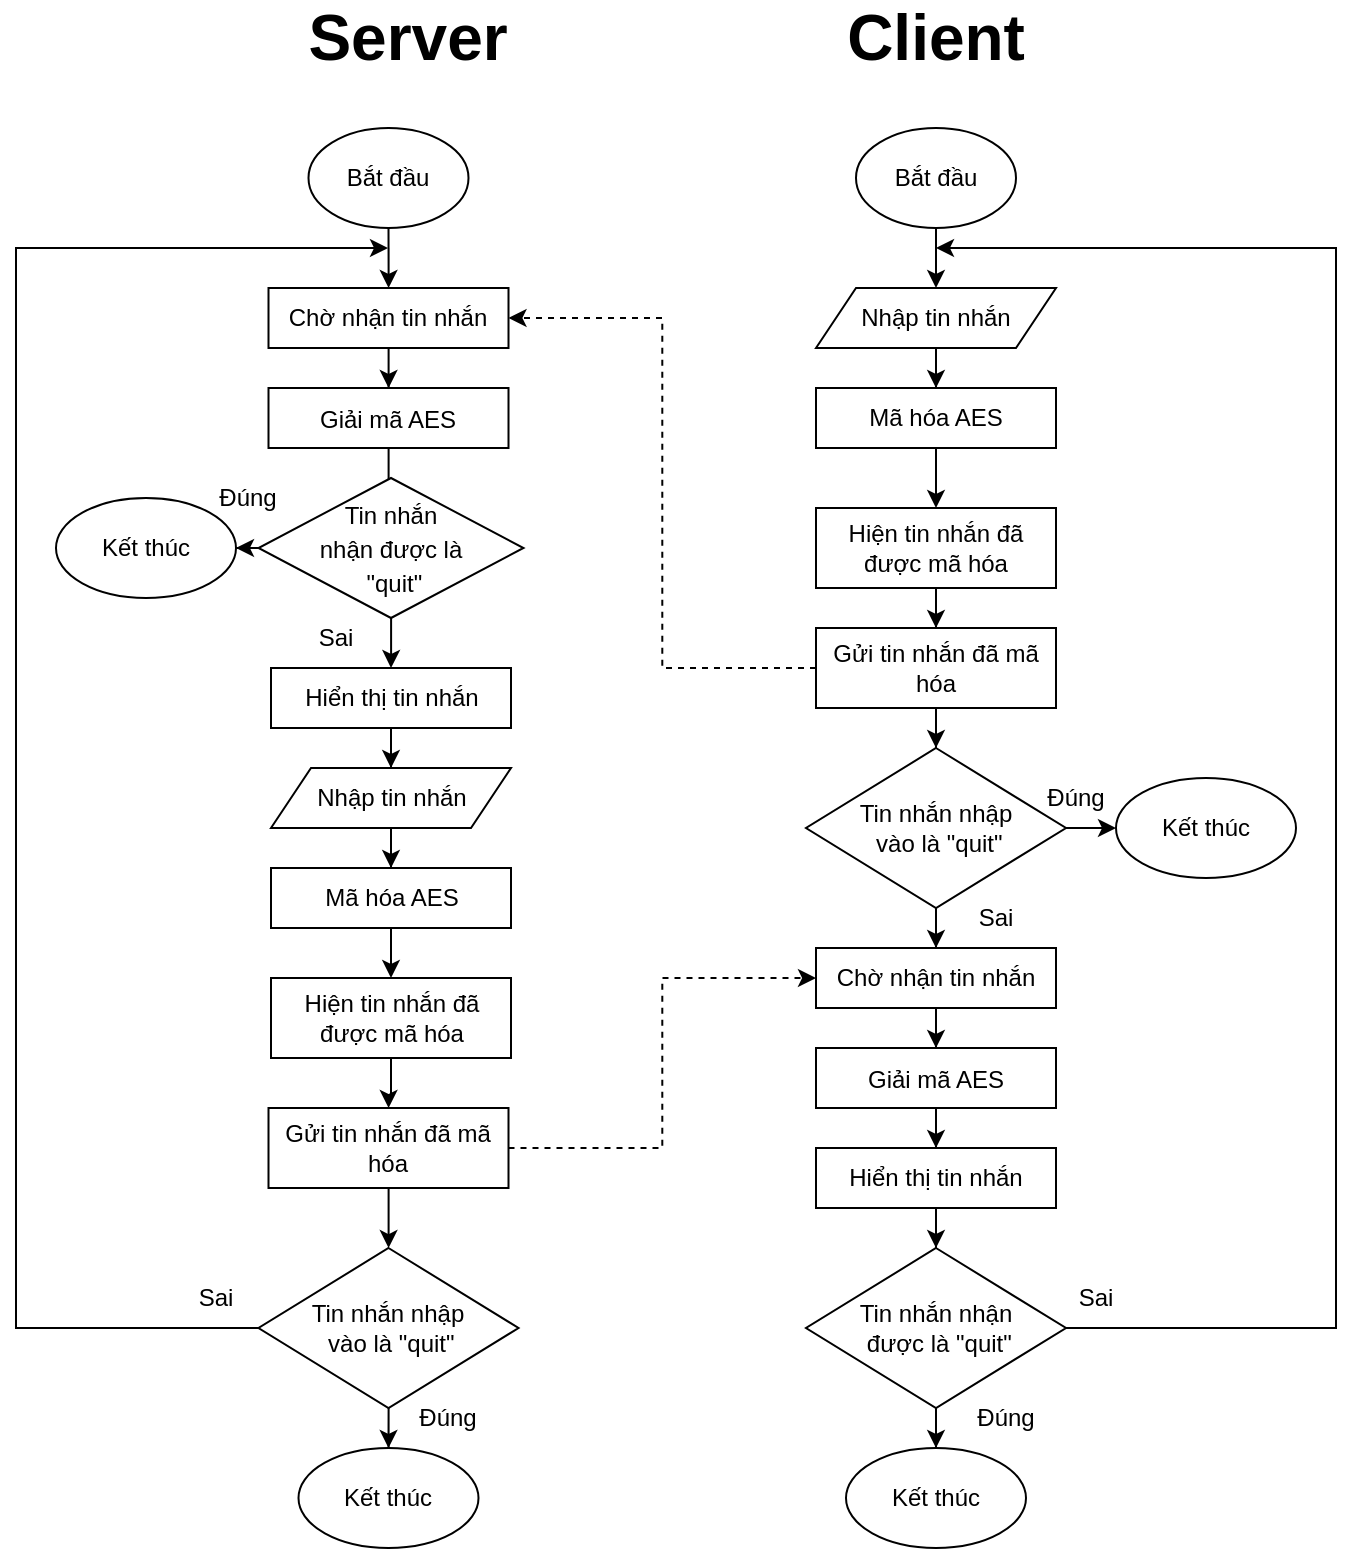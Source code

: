 <mxfile version="16.5.3" type="github">
  <diagram id="XUIQ0owQ226IPFAhlH9e" name="Page-1">
    <mxGraphModel dx="1038" dy="571" grid="1" gridSize="10" guides="1" tooltips="1" connect="1" arrows="1" fold="1" page="1" pageScale="1" pageWidth="827" pageHeight="1169" math="0" shadow="0">
      <root>
        <mxCell id="0" />
        <mxCell id="1" parent="0" />
        <mxCell id="vDryYQNX-0aa7Fd8NcH6-23" value="" style="edgeStyle=orthogonalEdgeStyle;rounded=0;orthogonalLoop=1;jettySize=auto;html=1;fontSize=14;exitX=0.5;exitY=1;exitDx=0;exitDy=0;" parent="1" source="HKlwPezJFs6IZaKpspWk-2" target="vDryYQNX-0aa7Fd8NcH6-7" edge="1">
          <mxGeometry relative="1" as="geometry">
            <mxPoint x="570" y="350" as="sourcePoint" />
          </mxGeometry>
        </mxCell>
        <mxCell id="vDryYQNX-0aa7Fd8NcH6-15" value="" style="edgeStyle=orthogonalEdgeStyle;rounded=0;orthogonalLoop=1;jettySize=auto;html=1;fontSize=14;" parent="1" source="vDryYQNX-0aa7Fd8NcH6-6" target="vDryYQNX-0aa7Fd8NcH6-9" edge="1">
          <mxGeometry relative="1" as="geometry" />
        </mxCell>
        <mxCell id="vDryYQNX-0aa7Fd8NcH6-6" value="&lt;font style=&quot;font-size: 12px&quot;&gt;Nhập tin nhắn&lt;/font&gt;" style="shape=parallelogram;perimeter=parallelogramPerimeter;whiteSpace=wrap;html=1;fixedSize=1;fontSize=12;" parent="1" vertex="1">
          <mxGeometry x="217.5" y="440" width="120" height="30" as="geometry" />
        </mxCell>
        <mxCell id="vDryYQNX-0aa7Fd8NcH6-35" value="" style="edgeStyle=orthogonalEdgeStyle;rounded=0;orthogonalLoop=1;jettySize=auto;html=1;fontSize=14;" parent="1" source="vDryYQNX-0aa7Fd8NcH6-7" target="HKlwPezJFs6IZaKpspWk-4" edge="1">
          <mxGeometry relative="1" as="geometry">
            <mxPoint x="550" y="370" as="targetPoint" />
          </mxGeometry>
        </mxCell>
        <mxCell id="vDryYQNX-0aa7Fd8NcH6-7" value="Mã hóa AES" style="rounded=0;whiteSpace=wrap;html=1;fontSize=12;" parent="1" vertex="1">
          <mxGeometry x="490" y="250" width="120" height="30" as="geometry" />
        </mxCell>
        <mxCell id="vDryYQNX-0aa7Fd8NcH6-31" value="" style="edgeStyle=orthogonalEdgeStyle;rounded=0;orthogonalLoop=1;jettySize=auto;html=1;fontSize=14;" parent="1" source="vDryYQNX-0aa7Fd8NcH6-8" target="vDryYQNX-0aa7Fd8NcH6-30" edge="1">
          <mxGeometry relative="1" as="geometry" />
        </mxCell>
        <mxCell id="vDryYQNX-0aa7Fd8NcH6-8" value="&lt;font style=&quot;font-size: 12px&quot;&gt;Giải mã AES&lt;/font&gt;" style="rounded=0;whiteSpace=wrap;html=1;fontSize=14;" parent="1" vertex="1">
          <mxGeometry x="216.25" y="250" width="120" height="30" as="geometry" />
        </mxCell>
        <mxCell id="HKlwPezJFs6IZaKpspWk-11" value="" style="edgeStyle=orthogonalEdgeStyle;rounded=0;orthogonalLoop=1;jettySize=auto;html=1;fontSize=12;" edge="1" parent="1" source="vDryYQNX-0aa7Fd8NcH6-9" target="HKlwPezJFs6IZaKpspWk-7">
          <mxGeometry relative="1" as="geometry" />
        </mxCell>
        <mxCell id="vDryYQNX-0aa7Fd8NcH6-9" value="Mã hóa AES" style="rounded=0;whiteSpace=wrap;html=1;fontSize=12;" parent="1" vertex="1">
          <mxGeometry x="217.5" y="490" width="120" height="30" as="geometry" />
        </mxCell>
        <mxCell id="vDryYQNX-0aa7Fd8NcH6-33" value="" style="edgeStyle=orthogonalEdgeStyle;rounded=0;orthogonalLoop=1;jettySize=auto;html=1;fontSize=14;entryX=0.5;entryY=0;entryDx=0;entryDy=0;" parent="1" source="vDryYQNX-0aa7Fd8NcH6-16" edge="1" target="vDryYQNX-0aa7Fd8NcH6-6">
          <mxGeometry relative="1" as="geometry">
            <mxPoint x="276.25" y="580" as="targetPoint" />
          </mxGeometry>
        </mxCell>
        <mxCell id="vDryYQNX-0aa7Fd8NcH6-16" value="Hiển thị tin nhắn" style="rounded=0;whiteSpace=wrap;html=1;fontSize=12;" parent="1" vertex="1">
          <mxGeometry x="217.5" y="390" width="120" height="30" as="geometry" />
        </mxCell>
        <mxCell id="HKlwPezJFs6IZaKpspWk-26" value="" style="edgeStyle=orthogonalEdgeStyle;rounded=0;orthogonalLoop=1;jettySize=auto;html=1;fontSize=12;" edge="1" parent="1" source="vDryYQNX-0aa7Fd8NcH6-24" target="vDryYQNX-0aa7Fd8NcH6-26">
          <mxGeometry relative="1" as="geometry" />
        </mxCell>
        <mxCell id="HKlwPezJFs6IZaKpspWk-30" style="edgeStyle=orthogonalEdgeStyle;rounded=0;orthogonalLoop=1;jettySize=auto;html=1;fontSize=12;exitX=1;exitY=0.5;exitDx=0;exitDy=0;" edge="1" parent="1" source="vDryYQNX-0aa7Fd8NcH6-24">
          <mxGeometry relative="1" as="geometry">
            <mxPoint x="550" y="180" as="targetPoint" />
            <Array as="points">
              <mxPoint x="615" y="720" />
              <mxPoint x="750" y="720" />
              <mxPoint x="750" y="180" />
            </Array>
          </mxGeometry>
        </mxCell>
        <mxCell id="vDryYQNX-0aa7Fd8NcH6-24" value="&lt;span style=&quot;font-size: 12px&quot;&gt;Tin nhắn nhận&lt;br&gt;&amp;nbsp;được là &quot;quit&quot;&lt;/span&gt;" style="rhombus;whiteSpace=wrap;html=1;fontSize=12;" parent="1" vertex="1">
          <mxGeometry x="485" y="680" width="130" height="80" as="geometry" />
        </mxCell>
        <mxCell id="vDryYQNX-0aa7Fd8NcH6-26" value="Kết thúc" style="ellipse;whiteSpace=wrap;html=1;fontSize=12;" parent="1" vertex="1">
          <mxGeometry x="505" y="780" width="90" height="50" as="geometry" />
        </mxCell>
        <mxCell id="vDryYQNX-0aa7Fd8NcH6-32" value="" style="edgeStyle=orthogonalEdgeStyle;rounded=0;orthogonalLoop=1;jettySize=auto;html=1;fontSize=14;" parent="1" source="vDryYQNX-0aa7Fd8NcH6-30" target="vDryYQNX-0aa7Fd8NcH6-16" edge="1">
          <mxGeometry relative="1" as="geometry" />
        </mxCell>
        <mxCell id="HKlwPezJFs6IZaKpspWk-44" value="" style="edgeStyle=orthogonalEdgeStyle;rounded=0;orthogonalLoop=1;jettySize=auto;html=1;fontSize=12;" edge="1" parent="1" source="vDryYQNX-0aa7Fd8NcH6-30" target="HKlwPezJFs6IZaKpspWk-43">
          <mxGeometry relative="1" as="geometry" />
        </mxCell>
        <mxCell id="vDryYQNX-0aa7Fd8NcH6-30" value="&lt;span&gt;&lt;font style=&quot;font-size: 12px&quot;&gt;Tin nhắn &lt;br&gt;nhận được là&lt;br&gt;&amp;nbsp;&quot;quit&quot;&lt;/font&gt;&lt;/span&gt;" style="rhombus;whiteSpace=wrap;html=1;fontSize=14;" parent="1" vertex="1">
          <mxGeometry x="211.25" y="295" width="132.5" height="70" as="geometry" />
        </mxCell>
        <mxCell id="HKlwPezJFs6IZaKpspWk-3" style="edgeStyle=orthogonalEdgeStyle;rounded=0;orthogonalLoop=1;jettySize=auto;html=1;entryX=1;entryY=0.5;entryDx=0;entryDy=0;fontSize=12;dashed=1;" edge="1" parent="1" source="vDryYQNX-0aa7Fd8NcH6-34" target="vDryYQNX-0aa7Fd8NcH6-36">
          <mxGeometry relative="1" as="geometry" />
        </mxCell>
        <mxCell id="HKlwPezJFs6IZaKpspWk-24" value="" style="edgeStyle=orthogonalEdgeStyle;rounded=0;orthogonalLoop=1;jettySize=auto;html=1;fontSize=12;" edge="1" parent="1" source="vDryYQNX-0aa7Fd8NcH6-34" target="HKlwPezJFs6IZaKpspWk-16">
          <mxGeometry relative="1" as="geometry" />
        </mxCell>
        <mxCell id="vDryYQNX-0aa7Fd8NcH6-34" value="Gửi tin nhắn đã mã hóa" style="rounded=0;whiteSpace=wrap;html=1;fontSize=12;" parent="1" vertex="1">
          <mxGeometry x="490" y="370" width="120" height="40" as="geometry" />
        </mxCell>
        <mxCell id="HKlwPezJFs6IZaKpspWk-6" value="" style="edgeStyle=orthogonalEdgeStyle;rounded=0;orthogonalLoop=1;jettySize=auto;html=1;fontSize=12;" edge="1" parent="1" source="vDryYQNX-0aa7Fd8NcH6-36" target="vDryYQNX-0aa7Fd8NcH6-8">
          <mxGeometry relative="1" as="geometry" />
        </mxCell>
        <mxCell id="vDryYQNX-0aa7Fd8NcH6-36" value="Chờ nhận tin nhắn" style="rounded=0;whiteSpace=wrap;html=1;fontSize=12;" parent="1" vertex="1">
          <mxGeometry x="216.25" y="200" width="120" height="30" as="geometry" />
        </mxCell>
        <mxCell id="HKlwPezJFs6IZaKpspWk-2" value="Nhập tin nhắn" style="shape=parallelogram;perimeter=parallelogramPerimeter;whiteSpace=wrap;html=1;fixedSize=1;fontSize=12;" vertex="1" parent="1">
          <mxGeometry x="490" y="200" width="120" height="30" as="geometry" />
        </mxCell>
        <mxCell id="HKlwPezJFs6IZaKpspWk-5" value="" style="edgeStyle=orthogonalEdgeStyle;rounded=0;orthogonalLoop=1;jettySize=auto;html=1;fontSize=12;" edge="1" parent="1" source="HKlwPezJFs6IZaKpspWk-4" target="vDryYQNX-0aa7Fd8NcH6-34">
          <mxGeometry relative="1" as="geometry" />
        </mxCell>
        <mxCell id="HKlwPezJFs6IZaKpspWk-4" value="Hiện tin nhắn đã được mã hóa" style="rounded=0;whiteSpace=wrap;html=1;fontSize=12;" vertex="1" parent="1">
          <mxGeometry x="490" y="310" width="120" height="40" as="geometry" />
        </mxCell>
        <mxCell id="HKlwPezJFs6IZaKpspWk-15" style="edgeStyle=orthogonalEdgeStyle;rounded=0;orthogonalLoop=1;jettySize=auto;html=1;fontSize=12;" edge="1" parent="1" source="HKlwPezJFs6IZaKpspWk-7" target="HKlwPezJFs6IZaKpspWk-8">
          <mxGeometry relative="1" as="geometry" />
        </mxCell>
        <mxCell id="HKlwPezJFs6IZaKpspWk-7" value="Hiện tin nhắn đã được mã hóa" style="rounded=0;whiteSpace=wrap;html=1;fontSize=12;" vertex="1" parent="1">
          <mxGeometry x="217.5" y="545" width="120" height="40" as="geometry" />
        </mxCell>
        <mxCell id="HKlwPezJFs6IZaKpspWk-40" value="" style="edgeStyle=orthogonalEdgeStyle;rounded=0;orthogonalLoop=1;jettySize=auto;html=1;fontSize=12;" edge="1" parent="1" source="HKlwPezJFs6IZaKpspWk-8" target="HKlwPezJFs6IZaKpspWk-39">
          <mxGeometry relative="1" as="geometry" />
        </mxCell>
        <mxCell id="HKlwPezJFs6IZaKpspWk-45" style="edgeStyle=orthogonalEdgeStyle;rounded=0;orthogonalLoop=1;jettySize=auto;html=1;entryX=0;entryY=0.5;entryDx=0;entryDy=0;dashed=1;fontSize=12;" edge="1" parent="1" source="HKlwPezJFs6IZaKpspWk-8" target="HKlwPezJFs6IZaKpspWk-20">
          <mxGeometry relative="1" as="geometry" />
        </mxCell>
        <mxCell id="HKlwPezJFs6IZaKpspWk-8" value="Gửi tin nhắn đã mã hóa" style="rounded=0;whiteSpace=wrap;html=1;fontSize=12;" vertex="1" parent="1">
          <mxGeometry x="216.25" y="610" width="120" height="40" as="geometry" />
        </mxCell>
        <mxCell id="HKlwPezJFs6IZaKpspWk-22" value="" style="edgeStyle=orthogonalEdgeStyle;rounded=0;orthogonalLoop=1;jettySize=auto;html=1;fontSize=12;" edge="1" parent="1" source="HKlwPezJFs6IZaKpspWk-16" target="HKlwPezJFs6IZaKpspWk-20">
          <mxGeometry relative="1" as="geometry" />
        </mxCell>
        <mxCell id="HKlwPezJFs6IZaKpspWk-29" value="" style="edgeStyle=orthogonalEdgeStyle;rounded=0;orthogonalLoop=1;jettySize=auto;html=1;fontSize=12;" edge="1" parent="1" source="HKlwPezJFs6IZaKpspWk-16" target="HKlwPezJFs6IZaKpspWk-28">
          <mxGeometry relative="1" as="geometry" />
        </mxCell>
        <mxCell id="HKlwPezJFs6IZaKpspWk-16" value="&lt;span style=&quot;font-size: 12px&quot;&gt;Tin nhắn nhập&lt;br&gt;&amp;nbsp;vào&amp;nbsp;là &quot;quit&quot;&lt;/span&gt;" style="rhombus;whiteSpace=wrap;html=1;fontSize=12;" vertex="1" parent="1">
          <mxGeometry x="485" y="430" width="130" height="80" as="geometry" />
        </mxCell>
        <mxCell id="HKlwPezJFs6IZaKpspWk-37" value="" style="edgeStyle=orthogonalEdgeStyle;rounded=0;orthogonalLoop=1;jettySize=auto;html=1;fontSize=12;" edge="1" parent="1" source="HKlwPezJFs6IZaKpspWk-18" target="HKlwPezJFs6IZaKpspWk-36">
          <mxGeometry relative="1" as="geometry" />
        </mxCell>
        <mxCell id="HKlwPezJFs6IZaKpspWk-18" value="&lt;font style=&quot;font-size: 12px&quot;&gt;Giải mã AES&lt;/font&gt;" style="rounded=0;whiteSpace=wrap;html=1;fontSize=14;" vertex="1" parent="1">
          <mxGeometry x="490" y="580" width="120" height="30" as="geometry" />
        </mxCell>
        <mxCell id="HKlwPezJFs6IZaKpspWk-19" value="" style="edgeStyle=orthogonalEdgeStyle;rounded=0;orthogonalLoop=1;jettySize=auto;html=1;fontSize=12;" edge="1" parent="1" source="HKlwPezJFs6IZaKpspWk-20" target="HKlwPezJFs6IZaKpspWk-18">
          <mxGeometry relative="1" as="geometry" />
        </mxCell>
        <mxCell id="HKlwPezJFs6IZaKpspWk-20" value="Chờ nhận tin nhắn" style="rounded=0;whiteSpace=wrap;html=1;fontSize=12;" vertex="1" parent="1">
          <mxGeometry x="490" y="530" width="120" height="30" as="geometry" />
        </mxCell>
        <mxCell id="HKlwPezJFs6IZaKpspWk-27" value="Kết thúc" style="ellipse;whiteSpace=wrap;html=1;fontSize=12;" vertex="1" parent="1">
          <mxGeometry x="231.25" y="780" width="90" height="50" as="geometry" />
        </mxCell>
        <mxCell id="HKlwPezJFs6IZaKpspWk-28" value="Kết thúc" style="ellipse;whiteSpace=wrap;html=1;fontSize=12;" vertex="1" parent="1">
          <mxGeometry x="640" y="445" width="90" height="50" as="geometry" />
        </mxCell>
        <mxCell id="HKlwPezJFs6IZaKpspWk-33" value="" style="edgeStyle=orthogonalEdgeStyle;rounded=0;orthogonalLoop=1;jettySize=auto;html=1;fontSize=12;" edge="1" parent="1" source="HKlwPezJFs6IZaKpspWk-32" target="HKlwPezJFs6IZaKpspWk-2">
          <mxGeometry relative="1" as="geometry" />
        </mxCell>
        <mxCell id="HKlwPezJFs6IZaKpspWk-32" value="Bắt đầu" style="ellipse;whiteSpace=wrap;html=1;fontSize=12;" vertex="1" parent="1">
          <mxGeometry x="510" y="120" width="80" height="50" as="geometry" />
        </mxCell>
        <mxCell id="HKlwPezJFs6IZaKpspWk-35" value="" style="edgeStyle=orthogonalEdgeStyle;rounded=0;orthogonalLoop=1;jettySize=auto;html=1;fontSize=12;" edge="1" parent="1" source="HKlwPezJFs6IZaKpspWk-34" target="vDryYQNX-0aa7Fd8NcH6-36">
          <mxGeometry relative="1" as="geometry" />
        </mxCell>
        <mxCell id="HKlwPezJFs6IZaKpspWk-34" value="Bắt đầu" style="ellipse;whiteSpace=wrap;html=1;fontSize=12;" vertex="1" parent="1">
          <mxGeometry x="236.25" y="120" width="80" height="50" as="geometry" />
        </mxCell>
        <mxCell id="HKlwPezJFs6IZaKpspWk-38" value="" style="edgeStyle=orthogonalEdgeStyle;rounded=0;orthogonalLoop=1;jettySize=auto;html=1;fontSize=12;" edge="1" parent="1" source="HKlwPezJFs6IZaKpspWk-36" target="vDryYQNX-0aa7Fd8NcH6-24">
          <mxGeometry relative="1" as="geometry" />
        </mxCell>
        <mxCell id="HKlwPezJFs6IZaKpspWk-36" value="Hiển thị tin nhắn" style="rounded=0;whiteSpace=wrap;html=1;fontSize=12;" vertex="1" parent="1">
          <mxGeometry x="490" y="630" width="120" height="30" as="geometry" />
        </mxCell>
        <mxCell id="HKlwPezJFs6IZaKpspWk-41" value="" style="edgeStyle=orthogonalEdgeStyle;rounded=0;orthogonalLoop=1;jettySize=auto;html=1;fontSize=12;" edge="1" parent="1" source="HKlwPezJFs6IZaKpspWk-39" target="HKlwPezJFs6IZaKpspWk-27">
          <mxGeometry relative="1" as="geometry" />
        </mxCell>
        <mxCell id="HKlwPezJFs6IZaKpspWk-42" style="edgeStyle=orthogonalEdgeStyle;rounded=0;orthogonalLoop=1;jettySize=auto;html=1;fontSize=12;exitX=0;exitY=0.5;exitDx=0;exitDy=0;" edge="1" parent="1" source="HKlwPezJFs6IZaKpspWk-39">
          <mxGeometry relative="1" as="geometry">
            <mxPoint x="276" y="180" as="targetPoint" />
            <Array as="points">
              <mxPoint x="90" y="720" />
              <mxPoint x="90" y="180" />
            </Array>
          </mxGeometry>
        </mxCell>
        <mxCell id="HKlwPezJFs6IZaKpspWk-39" value="&lt;span style=&quot;font-size: 12px&quot;&gt;Tin nhắn nhập&lt;br&gt;&amp;nbsp;vào&amp;nbsp;là &quot;quit&quot;&lt;/span&gt;" style="rhombus;whiteSpace=wrap;html=1;fontSize=12;" vertex="1" parent="1">
          <mxGeometry x="211.25" y="680" width="130" height="80" as="geometry" />
        </mxCell>
        <mxCell id="HKlwPezJFs6IZaKpspWk-43" value="Kết thúc" style="ellipse;whiteSpace=wrap;html=1;fontSize=12;" vertex="1" parent="1">
          <mxGeometry x="110" y="305" width="90" height="50" as="geometry" />
        </mxCell>
        <mxCell id="HKlwPezJFs6IZaKpspWk-47" value="&lt;b&gt;Client&lt;/b&gt;" style="text;html=1;strokeColor=none;fillColor=none;align=center;verticalAlign=middle;whiteSpace=wrap;rounded=0;fontSize=32;" vertex="1" parent="1">
          <mxGeometry x="520" y="60" width="60" height="30" as="geometry" />
        </mxCell>
        <mxCell id="HKlwPezJFs6IZaKpspWk-48" value="&lt;b&gt;Server&lt;/b&gt;" style="text;html=1;strokeColor=none;fillColor=none;align=center;verticalAlign=middle;whiteSpace=wrap;rounded=0;fontSize=32;" vertex="1" parent="1">
          <mxGeometry x="256.25" y="60" width="60" height="30" as="geometry" />
        </mxCell>
        <mxCell id="HKlwPezJFs6IZaKpspWk-50" value="Đúng" style="text;html=1;strokeColor=none;fillColor=none;align=center;verticalAlign=middle;whiteSpace=wrap;rounded=0;fontSize=12;" vertex="1" parent="1">
          <mxGeometry x="276.25" y="750" width="60" height="30" as="geometry" />
        </mxCell>
        <mxCell id="HKlwPezJFs6IZaKpspWk-51" value="Đúng" style="text;html=1;strokeColor=none;fillColor=none;align=center;verticalAlign=middle;whiteSpace=wrap;rounded=0;fontSize=12;" vertex="1" parent="1">
          <mxGeometry x="555" y="750" width="60" height="30" as="geometry" />
        </mxCell>
        <mxCell id="HKlwPezJFs6IZaKpspWk-52" value="Đúng" style="text;html=1;strokeColor=none;fillColor=none;align=center;verticalAlign=middle;whiteSpace=wrap;rounded=0;fontSize=12;" vertex="1" parent="1">
          <mxGeometry x="590" y="440" width="60" height="30" as="geometry" />
        </mxCell>
        <mxCell id="HKlwPezJFs6IZaKpspWk-53" value="Đúng" style="text;html=1;strokeColor=none;fillColor=none;align=center;verticalAlign=middle;whiteSpace=wrap;rounded=0;fontSize=12;" vertex="1" parent="1">
          <mxGeometry x="176.25" y="290" width="60" height="30" as="geometry" />
        </mxCell>
        <mxCell id="HKlwPezJFs6IZaKpspWk-54" value="Sai" style="text;html=1;strokeColor=none;fillColor=none;align=center;verticalAlign=middle;whiteSpace=wrap;rounded=0;fontSize=12;" vertex="1" parent="1">
          <mxGeometry x="220" y="360" width="60" height="30" as="geometry" />
        </mxCell>
        <mxCell id="HKlwPezJFs6IZaKpspWk-55" value="Sai" style="text;html=1;strokeColor=none;fillColor=none;align=center;verticalAlign=middle;whiteSpace=wrap;rounded=0;fontSize=12;" vertex="1" parent="1">
          <mxGeometry x="160" y="690" width="60" height="30" as="geometry" />
        </mxCell>
        <mxCell id="HKlwPezJFs6IZaKpspWk-56" value="Sai" style="text;html=1;strokeColor=none;fillColor=none;align=center;verticalAlign=middle;whiteSpace=wrap;rounded=0;fontSize=12;" vertex="1" parent="1">
          <mxGeometry x="600" y="690" width="60" height="30" as="geometry" />
        </mxCell>
        <mxCell id="HKlwPezJFs6IZaKpspWk-57" value="Sai" style="text;html=1;strokeColor=none;fillColor=none;align=center;verticalAlign=middle;whiteSpace=wrap;rounded=0;fontSize=12;" vertex="1" parent="1">
          <mxGeometry x="550" y="500" width="60" height="30" as="geometry" />
        </mxCell>
      </root>
    </mxGraphModel>
  </diagram>
</mxfile>
